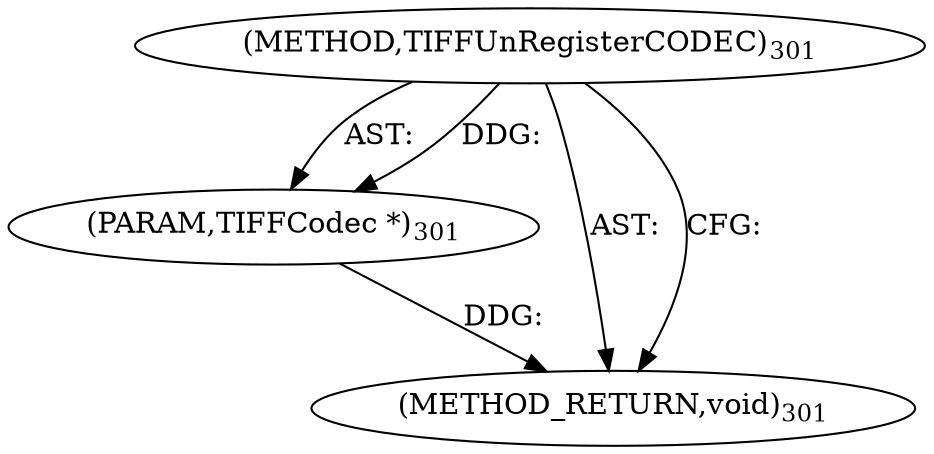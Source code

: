 digraph "TIFFUnRegisterCODEC" {  
"8358" [label = <(METHOD,TIFFUnRegisterCODEC)<SUB>301</SUB>> ]
"8359" [label = <(PARAM,TIFFCodec *)<SUB>301</SUB>> ]
"8360" [label = <(METHOD_RETURN,void)<SUB>301</SUB>> ]
  "8358" -> "8359"  [ label = "AST: "] 
  "8358" -> "8360"  [ label = "AST: "] 
  "8358" -> "8360"  [ label = "CFG: "] 
  "8359" -> "8360"  [ label = "DDG: "] 
  "8358" -> "8359"  [ label = "DDG: "] 
}
